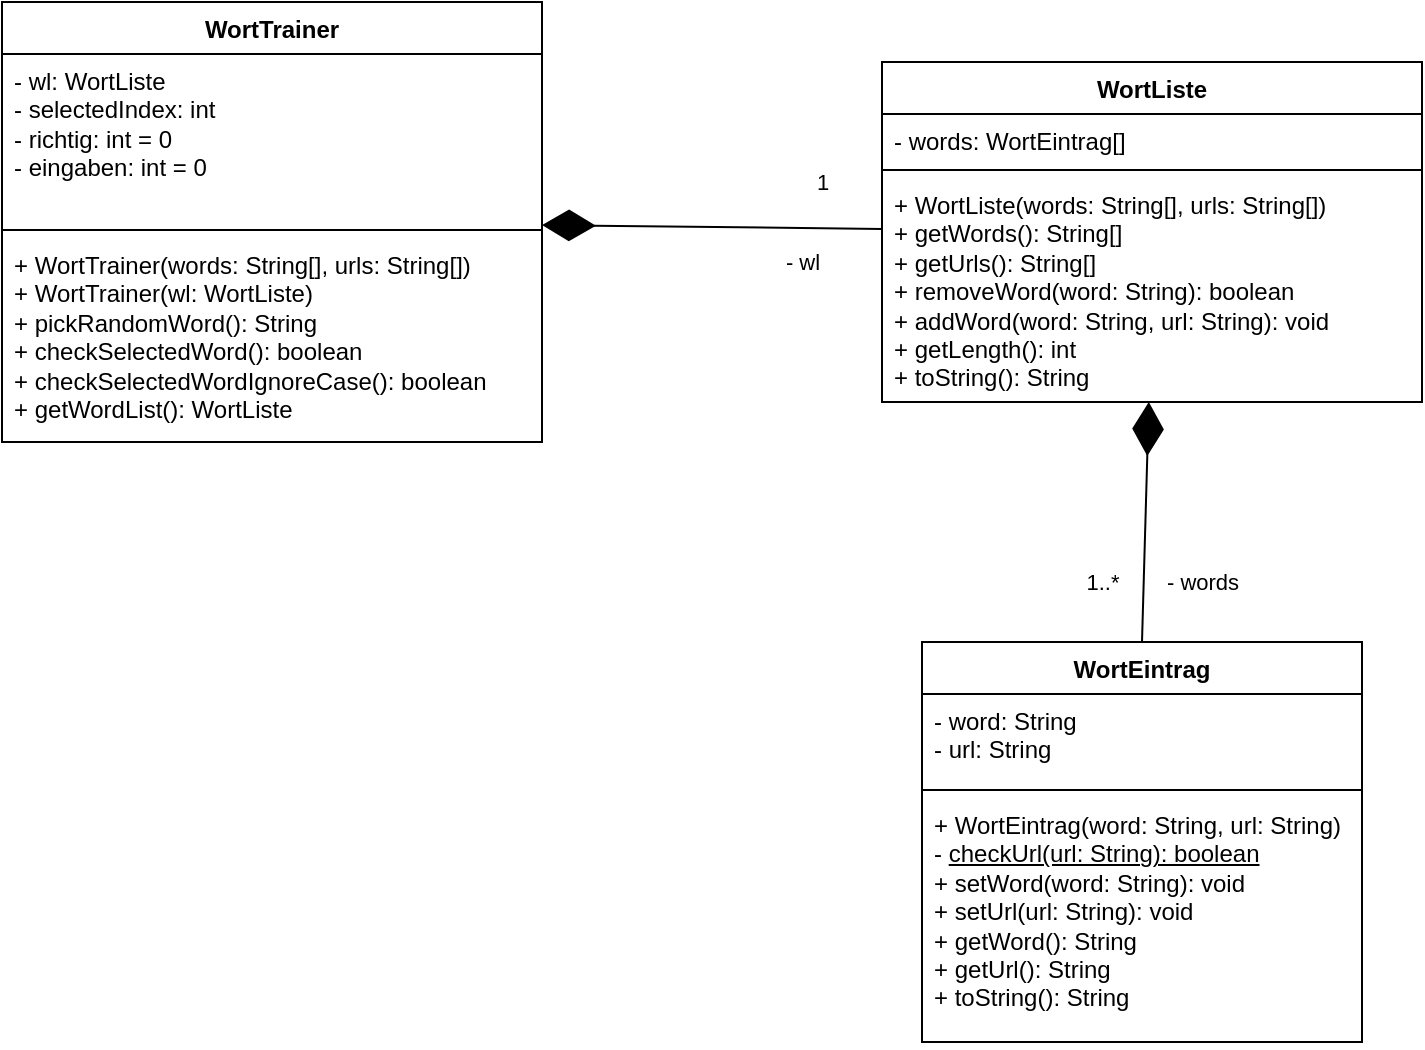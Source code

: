 <mxfile version="24.4.9" type="device">
  <diagram name="Page-1" id="6_xeMmDJv4vmlusiRsLN">
    <mxGraphModel dx="1662" dy="750" grid="1" gridSize="10" guides="1" tooltips="1" connect="1" arrows="1" fold="1" page="1" pageScale="1" pageWidth="850" pageHeight="1100" math="0" shadow="0">
      <root>
        <mxCell id="0" />
        <mxCell id="1" parent="0" />
        <mxCell id="Ou3kEWdW5UKycBWzLsYp-1" value="&lt;div&gt;WortTrainer&lt;/div&gt;" style="swimlane;fontStyle=1;align=center;verticalAlign=top;childLayout=stackLayout;horizontal=1;startSize=26;horizontalStack=0;resizeParent=1;resizeParentMax=0;resizeLast=0;collapsible=1;marginBottom=0;whiteSpace=wrap;html=1;" vertex="1" parent="1">
          <mxGeometry x="30" y="50" width="270" height="220" as="geometry" />
        </mxCell>
        <mxCell id="Ou3kEWdW5UKycBWzLsYp-2" value="&lt;div&gt;- wl: WortListe&lt;/div&gt;&lt;div&gt;- selectedIndex: int&lt;/div&gt;&lt;div&gt;- richtig: int = 0&lt;/div&gt;&lt;div&gt;- eingaben: int = 0&lt;/div&gt;" style="text;strokeColor=none;fillColor=none;align=left;verticalAlign=top;spacingLeft=4;spacingRight=4;overflow=hidden;rotatable=0;points=[[0,0.5],[1,0.5]];portConstraint=eastwest;whiteSpace=wrap;html=1;" vertex="1" parent="Ou3kEWdW5UKycBWzLsYp-1">
          <mxGeometry y="26" width="270" height="84" as="geometry" />
        </mxCell>
        <mxCell id="Ou3kEWdW5UKycBWzLsYp-3" value="" style="line;strokeWidth=1;fillColor=none;align=left;verticalAlign=middle;spacingTop=-1;spacingLeft=3;spacingRight=3;rotatable=0;labelPosition=right;points=[];portConstraint=eastwest;strokeColor=inherit;" vertex="1" parent="Ou3kEWdW5UKycBWzLsYp-1">
          <mxGeometry y="110" width="270" height="8" as="geometry" />
        </mxCell>
        <mxCell id="Ou3kEWdW5UKycBWzLsYp-4" value="&lt;div&gt;+ WortTrainer(words: String[], urls: String[])&lt;/div&gt;&lt;div&gt;+ WortTrainer(wl: WortListe)&lt;/div&gt;&lt;div&gt;+ pickRandomWord(): String&lt;/div&gt;&lt;div&gt;+ checkSelectedWord(): boolean&lt;/div&gt;&lt;div&gt;+ checkSelectedWordIgnoreCase(): boolean&lt;/div&gt;&lt;div&gt;+ getWordList(): WortListe&lt;/div&gt;" style="text;strokeColor=none;fillColor=none;align=left;verticalAlign=top;spacingLeft=4;spacingRight=4;overflow=hidden;rotatable=0;points=[[0,0.5],[1,0.5]];portConstraint=eastwest;whiteSpace=wrap;html=1;" vertex="1" parent="Ou3kEWdW5UKycBWzLsYp-1">
          <mxGeometry y="118" width="270" height="102" as="geometry" />
        </mxCell>
        <mxCell id="Ou3kEWdW5UKycBWzLsYp-5" value="&lt;div&gt;WortListe&lt;/div&gt;&lt;div&gt;&lt;br&gt;&lt;/div&gt;" style="swimlane;fontStyle=1;align=center;verticalAlign=top;childLayout=stackLayout;horizontal=1;startSize=26;horizontalStack=0;resizeParent=1;resizeParentMax=0;resizeLast=0;collapsible=1;marginBottom=0;whiteSpace=wrap;html=1;" vertex="1" parent="1">
          <mxGeometry x="470" y="80" width="270" height="170" as="geometry" />
        </mxCell>
        <mxCell id="Ou3kEWdW5UKycBWzLsYp-6" value="- words: WortEintrag[]" style="text;strokeColor=none;fillColor=none;align=left;verticalAlign=top;spacingLeft=4;spacingRight=4;overflow=hidden;rotatable=0;points=[[0,0.5],[1,0.5]];portConstraint=eastwest;whiteSpace=wrap;html=1;" vertex="1" parent="Ou3kEWdW5UKycBWzLsYp-5">
          <mxGeometry y="26" width="270" height="24" as="geometry" />
        </mxCell>
        <mxCell id="Ou3kEWdW5UKycBWzLsYp-7" value="" style="line;strokeWidth=1;fillColor=none;align=left;verticalAlign=middle;spacingTop=-1;spacingLeft=3;spacingRight=3;rotatable=0;labelPosition=right;points=[];portConstraint=eastwest;strokeColor=inherit;" vertex="1" parent="Ou3kEWdW5UKycBWzLsYp-5">
          <mxGeometry y="50" width="270" height="8" as="geometry" />
        </mxCell>
        <mxCell id="Ou3kEWdW5UKycBWzLsYp-8" value="&lt;div&gt;+ WortListe(words: String[], urls: String[])&lt;/div&gt;&lt;div&gt;+ getWords(): String[]&lt;/div&gt;&lt;div&gt;+ getUrls(): String[]&lt;/div&gt;&lt;div&gt;+ removeWord(word: String): boolean&lt;/div&gt;&lt;div&gt;+ addWord(word: String, url: String): void&lt;/div&gt;&lt;div&gt;+ getLength(): int&lt;/div&gt;&lt;div&gt;+ toString(): String&lt;/div&gt;" style="text;strokeColor=none;fillColor=none;align=left;verticalAlign=top;spacingLeft=4;spacingRight=4;overflow=hidden;rotatable=0;points=[[0,0.5],[1,0.5]];portConstraint=eastwest;whiteSpace=wrap;html=1;" vertex="1" parent="Ou3kEWdW5UKycBWzLsYp-5">
          <mxGeometry y="58" width="270" height="112" as="geometry" />
        </mxCell>
        <mxCell id="Ou3kEWdW5UKycBWzLsYp-16" value="WortEintrag" style="swimlane;fontStyle=1;align=center;verticalAlign=top;childLayout=stackLayout;horizontal=1;startSize=26;horizontalStack=0;resizeParent=1;resizeParentMax=0;resizeLast=0;collapsible=1;marginBottom=0;whiteSpace=wrap;html=1;" vertex="1" parent="1">
          <mxGeometry x="490" y="370" width="220" height="200" as="geometry" />
        </mxCell>
        <mxCell id="Ou3kEWdW5UKycBWzLsYp-17" value="&lt;div&gt;- word: String&lt;/div&gt;&lt;div&gt;- url: String&lt;/div&gt;" style="text;strokeColor=none;fillColor=none;align=left;verticalAlign=top;spacingLeft=4;spacingRight=4;overflow=hidden;rotatable=0;points=[[0,0.5],[1,0.5]];portConstraint=eastwest;whiteSpace=wrap;html=1;" vertex="1" parent="Ou3kEWdW5UKycBWzLsYp-16">
          <mxGeometry y="26" width="220" height="44" as="geometry" />
        </mxCell>
        <mxCell id="Ou3kEWdW5UKycBWzLsYp-18" value="" style="line;strokeWidth=1;fillColor=none;align=left;verticalAlign=middle;spacingTop=-1;spacingLeft=3;spacingRight=3;rotatable=0;labelPosition=right;points=[];portConstraint=eastwest;strokeColor=inherit;" vertex="1" parent="Ou3kEWdW5UKycBWzLsYp-16">
          <mxGeometry y="70" width="220" height="8" as="geometry" />
        </mxCell>
        <mxCell id="Ou3kEWdW5UKycBWzLsYp-19" value="&lt;div&gt;+ WortEintrag(word: String, url: String)&lt;/div&gt;&lt;div&gt;- &lt;u&gt;checkUrl(url: String): boolean&lt;/u&gt;&lt;/div&gt;&lt;div&gt;+ setWord(word: String): void&lt;br&gt;&lt;/div&gt;&lt;div&gt;+ setUrl(url: String): void&lt;/div&gt;&lt;div&gt;+ getWord(): String&lt;/div&gt;&lt;div&gt;+ getUrl(): String&lt;/div&gt;&lt;div&gt;+ toString(): String&lt;br&gt;&lt;/div&gt;&lt;div&gt;&lt;br&gt;&lt;/div&gt;" style="text;strokeColor=none;fillColor=none;align=left;verticalAlign=top;spacingLeft=4;spacingRight=4;overflow=hidden;rotatable=0;points=[[0,0.5],[1,0.5]];portConstraint=eastwest;whiteSpace=wrap;html=1;" vertex="1" parent="Ou3kEWdW5UKycBWzLsYp-16">
          <mxGeometry y="78" width="220" height="122" as="geometry" />
        </mxCell>
        <mxCell id="Ou3kEWdW5UKycBWzLsYp-23" value="" style="endArrow=diamondThin;endFill=1;endSize=24;html=1;rounded=0;exitX=0.5;exitY=0;exitDx=0;exitDy=0;" edge="1" parent="1" source="Ou3kEWdW5UKycBWzLsYp-16" target="Ou3kEWdW5UKycBWzLsYp-8">
          <mxGeometry width="160" relative="1" as="geometry">
            <mxPoint x="290" y="390" as="sourcePoint" />
            <mxPoint x="590" y="310" as="targetPoint" />
          </mxGeometry>
        </mxCell>
        <mxCell id="Ou3kEWdW5UKycBWzLsYp-24" value="- words" style="edgeLabel;html=1;align=center;verticalAlign=middle;resizable=0;points=[];" vertex="1" connectable="0" parent="Ou3kEWdW5UKycBWzLsYp-23">
          <mxGeometry x="0.267" y="-1" relative="1" as="geometry">
            <mxPoint x="27" y="46" as="offset" />
          </mxGeometry>
        </mxCell>
        <mxCell id="Ou3kEWdW5UKycBWzLsYp-25" value="&lt;div&gt;1..*&lt;/div&gt;" style="edgeLabel;html=1;align=center;verticalAlign=middle;resizable=0;points=[];" vertex="1" connectable="0" parent="Ou3kEWdW5UKycBWzLsYp-23">
          <mxGeometry x="-0.4" relative="1" as="geometry">
            <mxPoint x="-21" y="6" as="offset" />
          </mxGeometry>
        </mxCell>
        <mxCell id="Ou3kEWdW5UKycBWzLsYp-26" value="" style="endArrow=diamondThin;endFill=1;endSize=24;html=1;rounded=0;" edge="1" parent="1" source="Ou3kEWdW5UKycBWzLsYp-5" target="Ou3kEWdW5UKycBWzLsYp-1">
          <mxGeometry width="160" relative="1" as="geometry">
            <mxPoint x="290" y="390" as="sourcePoint" />
            <mxPoint x="350" y="220" as="targetPoint" />
          </mxGeometry>
        </mxCell>
        <mxCell id="Ou3kEWdW5UKycBWzLsYp-27" value="&lt;div&gt;- wl&lt;/div&gt;" style="edgeLabel;html=1;align=center;verticalAlign=middle;resizable=0;points=[];" vertex="1" connectable="0" parent="Ou3kEWdW5UKycBWzLsYp-26">
          <mxGeometry x="0.483" y="-2" relative="1" as="geometry">
            <mxPoint x="86" y="20" as="offset" />
          </mxGeometry>
        </mxCell>
        <mxCell id="Ou3kEWdW5UKycBWzLsYp-28" value="1" style="edgeLabel;html=1;align=center;verticalAlign=middle;resizable=0;points=[];" vertex="1" connectable="0" parent="Ou3kEWdW5UKycBWzLsYp-26">
          <mxGeometry x="-0.47" y="-2" relative="1" as="geometry">
            <mxPoint x="15" y="-21" as="offset" />
          </mxGeometry>
        </mxCell>
      </root>
    </mxGraphModel>
  </diagram>
</mxfile>
